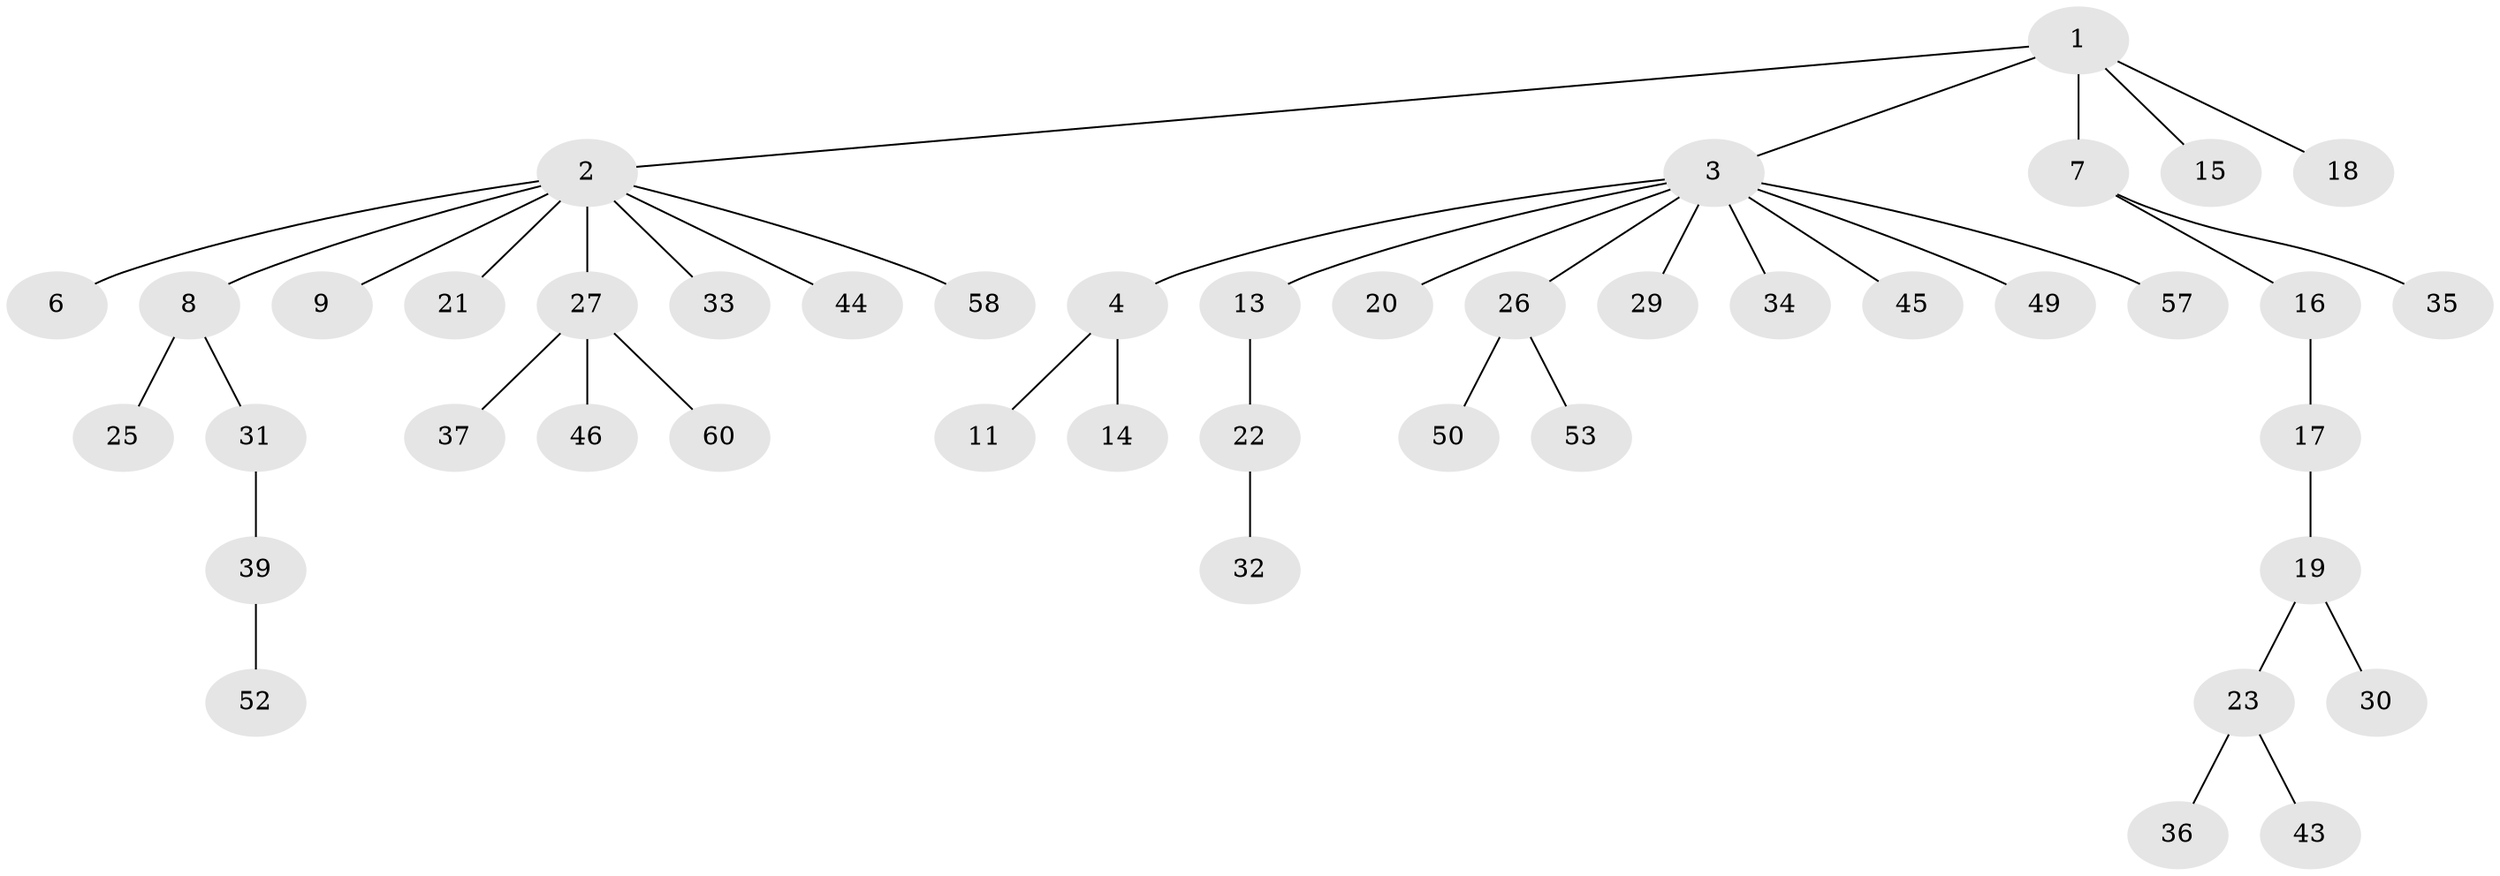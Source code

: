 // original degree distribution, {5: 0.03333333333333333, 6: 0.05, 4: 0.06666666666666667, 1: 0.5666666666666667, 3: 0.1, 2: 0.18333333333333332}
// Generated by graph-tools (version 1.1) at 2025/11/02/27/25 16:11:26]
// undirected, 44 vertices, 43 edges
graph export_dot {
graph [start="1"]
  node [color=gray90,style=filled];
  1 [super="+12"];
  2 [super="+5"];
  3 [super="+10"];
  4 [super="+40"];
  6;
  7 [super="+55"];
  8;
  9;
  11;
  13;
  14;
  15 [super="+42"];
  16;
  17 [super="+48"];
  18;
  19 [super="+28"];
  20;
  21;
  22 [super="+38"];
  23 [super="+24"];
  25;
  26 [super="+51"];
  27;
  29;
  30;
  31 [super="+56"];
  32;
  33;
  34;
  35;
  36 [super="+41"];
  37 [super="+54"];
  39 [super="+47"];
  43;
  44;
  45 [super="+59"];
  46;
  49;
  50;
  52;
  53;
  57;
  58;
  60;
  1 -- 2;
  1 -- 3;
  1 -- 7;
  1 -- 15;
  1 -- 18;
  2 -- 27;
  2 -- 33;
  2 -- 44;
  2 -- 58;
  2 -- 21;
  2 -- 6;
  2 -- 8;
  2 -- 9;
  3 -- 4;
  3 -- 20;
  3 -- 26;
  3 -- 45;
  3 -- 49;
  3 -- 34;
  3 -- 29;
  3 -- 57;
  3 -- 13;
  4 -- 11;
  4 -- 14;
  7 -- 16;
  7 -- 35;
  8 -- 25;
  8 -- 31;
  13 -- 22;
  16 -- 17;
  17 -- 19;
  19 -- 23;
  19 -- 30;
  22 -- 32;
  23 -- 36;
  23 -- 43;
  26 -- 50;
  26 -- 53;
  27 -- 37;
  27 -- 46;
  27 -- 60;
  31 -- 39;
  39 -- 52;
}
